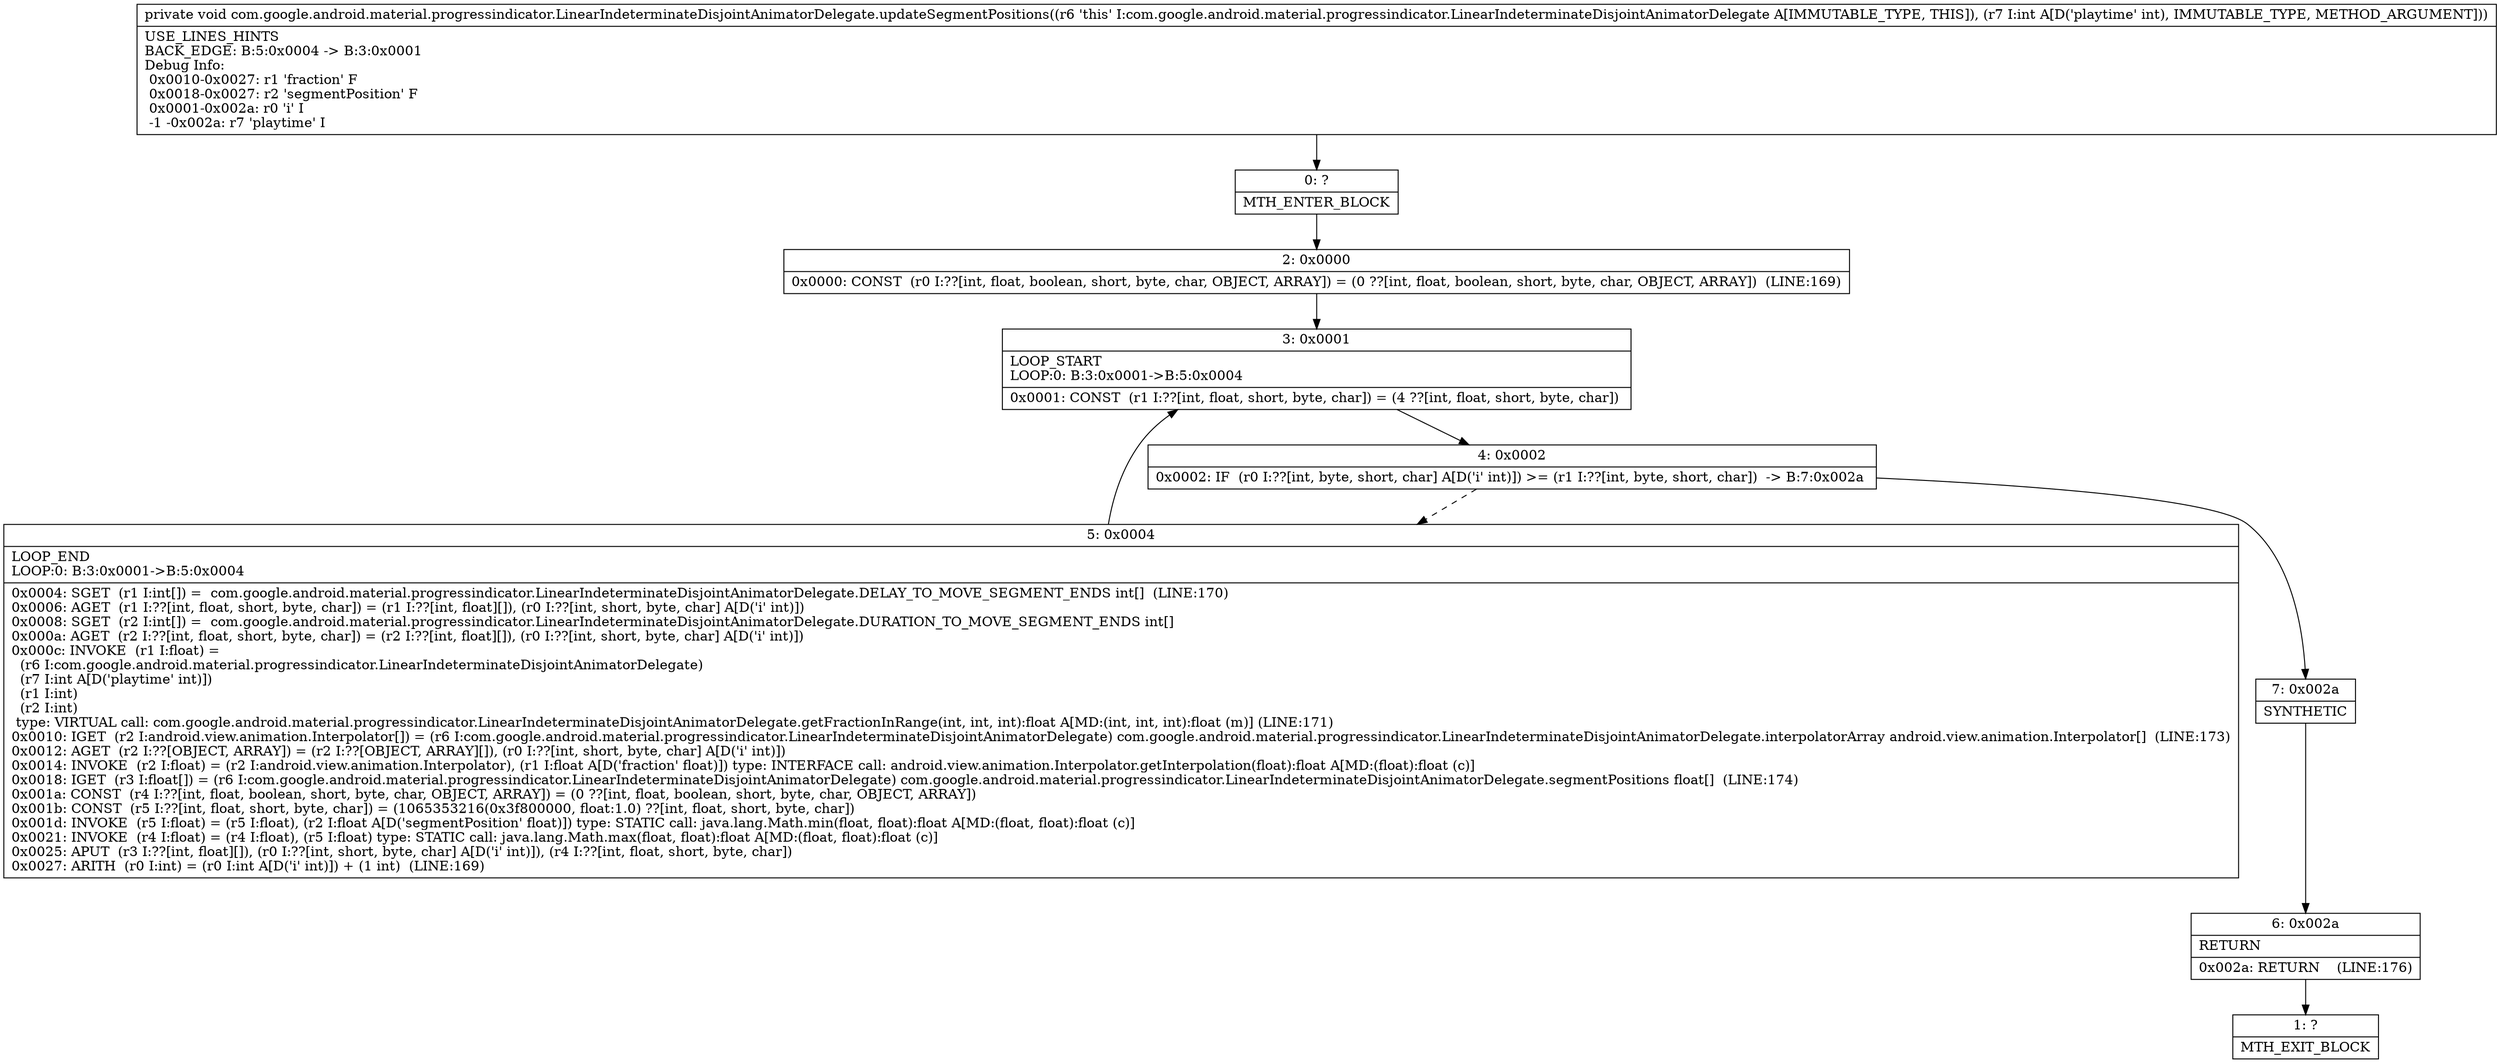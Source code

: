 digraph "CFG forcom.google.android.material.progressindicator.LinearIndeterminateDisjointAnimatorDelegate.updateSegmentPositions(I)V" {
Node_0 [shape=record,label="{0\:\ ?|MTH_ENTER_BLOCK\l}"];
Node_2 [shape=record,label="{2\:\ 0x0000|0x0000: CONST  (r0 I:??[int, float, boolean, short, byte, char, OBJECT, ARRAY]) = (0 ??[int, float, boolean, short, byte, char, OBJECT, ARRAY])  (LINE:169)\l}"];
Node_3 [shape=record,label="{3\:\ 0x0001|LOOP_START\lLOOP:0: B:3:0x0001\-\>B:5:0x0004\l|0x0001: CONST  (r1 I:??[int, float, short, byte, char]) = (4 ??[int, float, short, byte, char]) \l}"];
Node_4 [shape=record,label="{4\:\ 0x0002|0x0002: IF  (r0 I:??[int, byte, short, char] A[D('i' int)]) \>= (r1 I:??[int, byte, short, char])  \-\> B:7:0x002a \l}"];
Node_5 [shape=record,label="{5\:\ 0x0004|LOOP_END\lLOOP:0: B:3:0x0001\-\>B:5:0x0004\l|0x0004: SGET  (r1 I:int[]) =  com.google.android.material.progressindicator.LinearIndeterminateDisjointAnimatorDelegate.DELAY_TO_MOVE_SEGMENT_ENDS int[]  (LINE:170)\l0x0006: AGET  (r1 I:??[int, float, short, byte, char]) = (r1 I:??[int, float][]), (r0 I:??[int, short, byte, char] A[D('i' int)]) \l0x0008: SGET  (r2 I:int[]) =  com.google.android.material.progressindicator.LinearIndeterminateDisjointAnimatorDelegate.DURATION_TO_MOVE_SEGMENT_ENDS int[] \l0x000a: AGET  (r2 I:??[int, float, short, byte, char]) = (r2 I:??[int, float][]), (r0 I:??[int, short, byte, char] A[D('i' int)]) \l0x000c: INVOKE  (r1 I:float) = \l  (r6 I:com.google.android.material.progressindicator.LinearIndeterminateDisjointAnimatorDelegate)\l  (r7 I:int A[D('playtime' int)])\l  (r1 I:int)\l  (r2 I:int)\l type: VIRTUAL call: com.google.android.material.progressindicator.LinearIndeterminateDisjointAnimatorDelegate.getFractionInRange(int, int, int):float A[MD:(int, int, int):float (m)] (LINE:171)\l0x0010: IGET  (r2 I:android.view.animation.Interpolator[]) = (r6 I:com.google.android.material.progressindicator.LinearIndeterminateDisjointAnimatorDelegate) com.google.android.material.progressindicator.LinearIndeterminateDisjointAnimatorDelegate.interpolatorArray android.view.animation.Interpolator[]  (LINE:173)\l0x0012: AGET  (r2 I:??[OBJECT, ARRAY]) = (r2 I:??[OBJECT, ARRAY][]), (r0 I:??[int, short, byte, char] A[D('i' int)]) \l0x0014: INVOKE  (r2 I:float) = (r2 I:android.view.animation.Interpolator), (r1 I:float A[D('fraction' float)]) type: INTERFACE call: android.view.animation.Interpolator.getInterpolation(float):float A[MD:(float):float (c)]\l0x0018: IGET  (r3 I:float[]) = (r6 I:com.google.android.material.progressindicator.LinearIndeterminateDisjointAnimatorDelegate) com.google.android.material.progressindicator.LinearIndeterminateDisjointAnimatorDelegate.segmentPositions float[]  (LINE:174)\l0x001a: CONST  (r4 I:??[int, float, boolean, short, byte, char, OBJECT, ARRAY]) = (0 ??[int, float, boolean, short, byte, char, OBJECT, ARRAY]) \l0x001b: CONST  (r5 I:??[int, float, short, byte, char]) = (1065353216(0x3f800000, float:1.0) ??[int, float, short, byte, char]) \l0x001d: INVOKE  (r5 I:float) = (r5 I:float), (r2 I:float A[D('segmentPosition' float)]) type: STATIC call: java.lang.Math.min(float, float):float A[MD:(float, float):float (c)]\l0x0021: INVOKE  (r4 I:float) = (r4 I:float), (r5 I:float) type: STATIC call: java.lang.Math.max(float, float):float A[MD:(float, float):float (c)]\l0x0025: APUT  (r3 I:??[int, float][]), (r0 I:??[int, short, byte, char] A[D('i' int)]), (r4 I:??[int, float, short, byte, char]) \l0x0027: ARITH  (r0 I:int) = (r0 I:int A[D('i' int)]) + (1 int)  (LINE:169)\l}"];
Node_7 [shape=record,label="{7\:\ 0x002a|SYNTHETIC\l}"];
Node_6 [shape=record,label="{6\:\ 0x002a|RETURN\l|0x002a: RETURN    (LINE:176)\l}"];
Node_1 [shape=record,label="{1\:\ ?|MTH_EXIT_BLOCK\l}"];
MethodNode[shape=record,label="{private void com.google.android.material.progressindicator.LinearIndeterminateDisjointAnimatorDelegate.updateSegmentPositions((r6 'this' I:com.google.android.material.progressindicator.LinearIndeterminateDisjointAnimatorDelegate A[IMMUTABLE_TYPE, THIS]), (r7 I:int A[D('playtime' int), IMMUTABLE_TYPE, METHOD_ARGUMENT]))  | USE_LINES_HINTS\lBACK_EDGE: B:5:0x0004 \-\> B:3:0x0001\lDebug Info:\l  0x0010\-0x0027: r1 'fraction' F\l  0x0018\-0x0027: r2 'segmentPosition' F\l  0x0001\-0x002a: r0 'i' I\l  \-1 \-0x002a: r7 'playtime' I\l}"];
MethodNode -> Node_0;Node_0 -> Node_2;
Node_2 -> Node_3;
Node_3 -> Node_4;
Node_4 -> Node_5[style=dashed];
Node_4 -> Node_7;
Node_5 -> Node_3;
Node_7 -> Node_6;
Node_6 -> Node_1;
}

